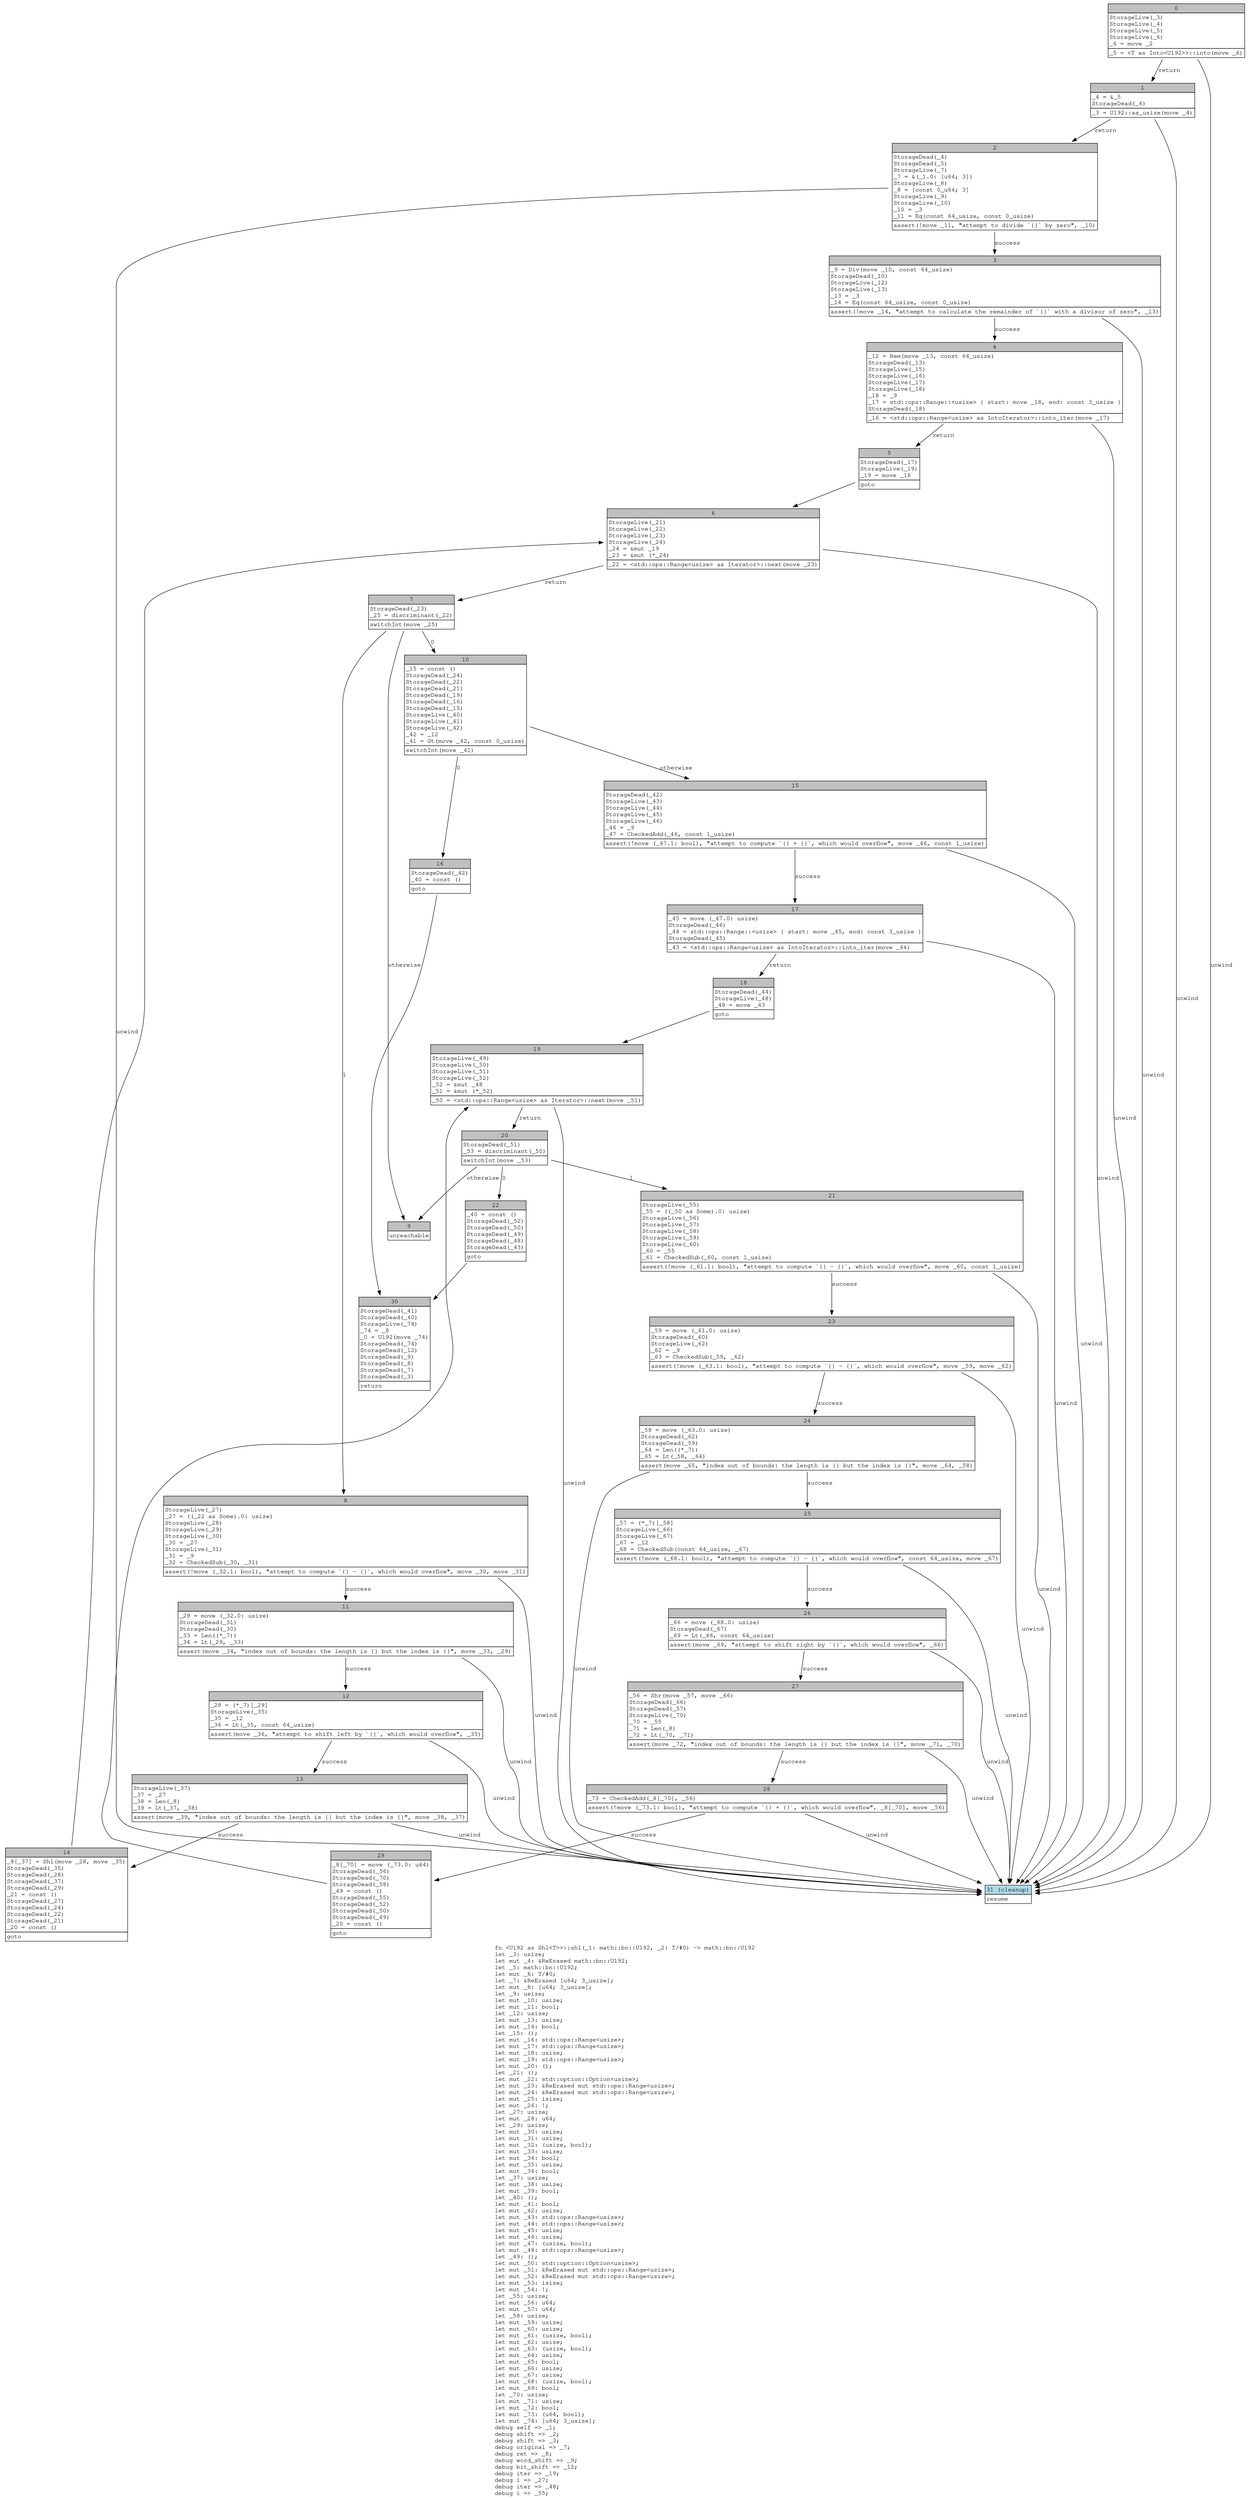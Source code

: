 digraph Mir_0_14642 {
    graph [fontname="Courier, monospace"];
    node [fontname="Courier, monospace"];
    edge [fontname="Courier, monospace"];
    label=<fn &lt;U192 as Shl&lt;T&gt;&gt;::shl(_1: math::bn::U192, _2: T/#0) -&gt; math::bn::U192<br align="left"/>let _3: usize;<br align="left"/>let mut _4: &amp;ReErased math::bn::U192;<br align="left"/>let _5: math::bn::U192;<br align="left"/>let mut _6: T/#0;<br align="left"/>let _7: &amp;ReErased [u64; 3_usize];<br align="left"/>let mut _8: [u64; 3_usize];<br align="left"/>let _9: usize;<br align="left"/>let mut _10: usize;<br align="left"/>let mut _11: bool;<br align="left"/>let _12: usize;<br align="left"/>let mut _13: usize;<br align="left"/>let mut _14: bool;<br align="left"/>let _15: ();<br align="left"/>let mut _16: std::ops::Range&lt;usize&gt;;<br align="left"/>let mut _17: std::ops::Range&lt;usize&gt;;<br align="left"/>let mut _18: usize;<br align="left"/>let mut _19: std::ops::Range&lt;usize&gt;;<br align="left"/>let mut _20: ();<br align="left"/>let _21: ();<br align="left"/>let mut _22: std::option::Option&lt;usize&gt;;<br align="left"/>let mut _23: &amp;ReErased mut std::ops::Range&lt;usize&gt;;<br align="left"/>let mut _24: &amp;ReErased mut std::ops::Range&lt;usize&gt;;<br align="left"/>let mut _25: isize;<br align="left"/>let mut _26: !;<br align="left"/>let _27: usize;<br align="left"/>let mut _28: u64;<br align="left"/>let _29: usize;<br align="left"/>let mut _30: usize;<br align="left"/>let mut _31: usize;<br align="left"/>let mut _32: (usize, bool);<br align="left"/>let mut _33: usize;<br align="left"/>let mut _34: bool;<br align="left"/>let mut _35: usize;<br align="left"/>let mut _36: bool;<br align="left"/>let _37: usize;<br align="left"/>let mut _38: usize;<br align="left"/>let mut _39: bool;<br align="left"/>let _40: ();<br align="left"/>let mut _41: bool;<br align="left"/>let mut _42: usize;<br align="left"/>let mut _43: std::ops::Range&lt;usize&gt;;<br align="left"/>let mut _44: std::ops::Range&lt;usize&gt;;<br align="left"/>let mut _45: usize;<br align="left"/>let mut _46: usize;<br align="left"/>let mut _47: (usize, bool);<br align="left"/>let mut _48: std::ops::Range&lt;usize&gt;;<br align="left"/>let _49: ();<br align="left"/>let mut _50: std::option::Option&lt;usize&gt;;<br align="left"/>let mut _51: &amp;ReErased mut std::ops::Range&lt;usize&gt;;<br align="left"/>let mut _52: &amp;ReErased mut std::ops::Range&lt;usize&gt;;<br align="left"/>let mut _53: isize;<br align="left"/>let mut _54: !;<br align="left"/>let _55: usize;<br align="left"/>let mut _56: u64;<br align="left"/>let mut _57: u64;<br align="left"/>let _58: usize;<br align="left"/>let mut _59: usize;<br align="left"/>let mut _60: usize;<br align="left"/>let mut _61: (usize, bool);<br align="left"/>let mut _62: usize;<br align="left"/>let mut _63: (usize, bool);<br align="left"/>let mut _64: usize;<br align="left"/>let mut _65: bool;<br align="left"/>let mut _66: usize;<br align="left"/>let mut _67: usize;<br align="left"/>let mut _68: (usize, bool);<br align="left"/>let mut _69: bool;<br align="left"/>let _70: usize;<br align="left"/>let mut _71: usize;<br align="left"/>let mut _72: bool;<br align="left"/>let mut _73: (u64, bool);<br align="left"/>let mut _74: [u64; 3_usize];<br align="left"/>debug self =&gt; _1;<br align="left"/>debug shift =&gt; _2;<br align="left"/>debug shift =&gt; _3;<br align="left"/>debug original =&gt; _7;<br align="left"/>debug ret =&gt; _8;<br align="left"/>debug word_shift =&gt; _9;<br align="left"/>debug bit_shift =&gt; _12;<br align="left"/>debug iter =&gt; _19;<br align="left"/>debug i =&gt; _27;<br align="left"/>debug iter =&gt; _48;<br align="left"/>debug i =&gt; _55;<br align="left"/>>;
    bb0__0_14642 [shape="none", label=<<table border="0" cellborder="1" cellspacing="0"><tr><td bgcolor="gray" align="center" colspan="1">0</td></tr><tr><td align="left" balign="left">StorageLive(_3)<br/>StorageLive(_4)<br/>StorageLive(_5)<br/>StorageLive(_6)<br/>_6 = move _2<br/></td></tr><tr><td align="left">_5 = &lt;T as Into&lt;U192&gt;&gt;::into(move _6)</td></tr></table>>];
    bb1__0_14642 [shape="none", label=<<table border="0" cellborder="1" cellspacing="0"><tr><td bgcolor="gray" align="center" colspan="1">1</td></tr><tr><td align="left" balign="left">_4 = &amp;_5<br/>StorageDead(_6)<br/></td></tr><tr><td align="left">_3 = U192::as_usize(move _4)</td></tr></table>>];
    bb2__0_14642 [shape="none", label=<<table border="0" cellborder="1" cellspacing="0"><tr><td bgcolor="gray" align="center" colspan="1">2</td></tr><tr><td align="left" balign="left">StorageDead(_4)<br/>StorageDead(_5)<br/>StorageLive(_7)<br/>_7 = &amp;(_1.0: [u64; 3])<br/>StorageLive(_8)<br/>_8 = [const 0_u64; 3]<br/>StorageLive(_9)<br/>StorageLive(_10)<br/>_10 = _3<br/>_11 = Eq(const 64_usize, const 0_usize)<br/></td></tr><tr><td align="left">assert(!move _11, &quot;attempt to divide `{}` by zero&quot;, _10)</td></tr></table>>];
    bb3__0_14642 [shape="none", label=<<table border="0" cellborder="1" cellspacing="0"><tr><td bgcolor="gray" align="center" colspan="1">3</td></tr><tr><td align="left" balign="left">_9 = Div(move _10, const 64_usize)<br/>StorageDead(_10)<br/>StorageLive(_12)<br/>StorageLive(_13)<br/>_13 = _3<br/>_14 = Eq(const 64_usize, const 0_usize)<br/></td></tr><tr><td align="left">assert(!move _14, &quot;attempt to calculate the remainder of `{}` with a divisor of zero&quot;, _13)</td></tr></table>>];
    bb4__0_14642 [shape="none", label=<<table border="0" cellborder="1" cellspacing="0"><tr><td bgcolor="gray" align="center" colspan="1">4</td></tr><tr><td align="left" balign="left">_12 = Rem(move _13, const 64_usize)<br/>StorageDead(_13)<br/>StorageLive(_15)<br/>StorageLive(_16)<br/>StorageLive(_17)<br/>StorageLive(_18)<br/>_18 = _9<br/>_17 = std::ops::Range::&lt;usize&gt; { start: move _18, end: const 3_usize }<br/>StorageDead(_18)<br/></td></tr><tr><td align="left">_16 = &lt;std::ops::Range&lt;usize&gt; as IntoIterator&gt;::into_iter(move _17)</td></tr></table>>];
    bb5__0_14642 [shape="none", label=<<table border="0" cellborder="1" cellspacing="0"><tr><td bgcolor="gray" align="center" colspan="1">5</td></tr><tr><td align="left" balign="left">StorageDead(_17)<br/>StorageLive(_19)<br/>_19 = move _16<br/></td></tr><tr><td align="left">goto</td></tr></table>>];
    bb6__0_14642 [shape="none", label=<<table border="0" cellborder="1" cellspacing="0"><tr><td bgcolor="gray" align="center" colspan="1">6</td></tr><tr><td align="left" balign="left">StorageLive(_21)<br/>StorageLive(_22)<br/>StorageLive(_23)<br/>StorageLive(_24)<br/>_24 = &amp;mut _19<br/>_23 = &amp;mut (*_24)<br/></td></tr><tr><td align="left">_22 = &lt;std::ops::Range&lt;usize&gt; as Iterator&gt;::next(move _23)</td></tr></table>>];
    bb7__0_14642 [shape="none", label=<<table border="0" cellborder="1" cellspacing="0"><tr><td bgcolor="gray" align="center" colspan="1">7</td></tr><tr><td align="left" balign="left">StorageDead(_23)<br/>_25 = discriminant(_22)<br/></td></tr><tr><td align="left">switchInt(move _25)</td></tr></table>>];
    bb8__0_14642 [shape="none", label=<<table border="0" cellborder="1" cellspacing="0"><tr><td bgcolor="gray" align="center" colspan="1">8</td></tr><tr><td align="left" balign="left">StorageLive(_27)<br/>_27 = ((_22 as Some).0: usize)<br/>StorageLive(_28)<br/>StorageLive(_29)<br/>StorageLive(_30)<br/>_30 = _27<br/>StorageLive(_31)<br/>_31 = _9<br/>_32 = CheckedSub(_30, _31)<br/></td></tr><tr><td align="left">assert(!move (_32.1: bool), &quot;attempt to compute `{} - {}`, which would overflow&quot;, move _30, move _31)</td></tr></table>>];
    bb9__0_14642 [shape="none", label=<<table border="0" cellborder="1" cellspacing="0"><tr><td bgcolor="gray" align="center" colspan="1">9</td></tr><tr><td align="left">unreachable</td></tr></table>>];
    bb10__0_14642 [shape="none", label=<<table border="0" cellborder="1" cellspacing="0"><tr><td bgcolor="gray" align="center" colspan="1">10</td></tr><tr><td align="left" balign="left">_15 = const ()<br/>StorageDead(_24)<br/>StorageDead(_22)<br/>StorageDead(_21)<br/>StorageDead(_19)<br/>StorageDead(_16)<br/>StorageDead(_15)<br/>StorageLive(_40)<br/>StorageLive(_41)<br/>StorageLive(_42)<br/>_42 = _12<br/>_41 = Gt(move _42, const 0_usize)<br/></td></tr><tr><td align="left">switchInt(move _41)</td></tr></table>>];
    bb11__0_14642 [shape="none", label=<<table border="0" cellborder="1" cellspacing="0"><tr><td bgcolor="gray" align="center" colspan="1">11</td></tr><tr><td align="left" balign="left">_29 = move (_32.0: usize)<br/>StorageDead(_31)<br/>StorageDead(_30)<br/>_33 = Len((*_7))<br/>_34 = Lt(_29, _33)<br/></td></tr><tr><td align="left">assert(move _34, &quot;index out of bounds: the length is {} but the index is {}&quot;, move _33, _29)</td></tr></table>>];
    bb12__0_14642 [shape="none", label=<<table border="0" cellborder="1" cellspacing="0"><tr><td bgcolor="gray" align="center" colspan="1">12</td></tr><tr><td align="left" balign="left">_28 = (*_7)[_29]<br/>StorageLive(_35)<br/>_35 = _12<br/>_36 = Lt(_35, const 64_usize)<br/></td></tr><tr><td align="left">assert(move _36, &quot;attempt to shift left by `{}`, which would overflow&quot;, _35)</td></tr></table>>];
    bb13__0_14642 [shape="none", label=<<table border="0" cellborder="1" cellspacing="0"><tr><td bgcolor="gray" align="center" colspan="1">13</td></tr><tr><td align="left" balign="left">StorageLive(_37)<br/>_37 = _27<br/>_38 = Len(_8)<br/>_39 = Lt(_37, _38)<br/></td></tr><tr><td align="left">assert(move _39, &quot;index out of bounds: the length is {} but the index is {}&quot;, move _38, _37)</td></tr></table>>];
    bb14__0_14642 [shape="none", label=<<table border="0" cellborder="1" cellspacing="0"><tr><td bgcolor="gray" align="center" colspan="1">14</td></tr><tr><td align="left" balign="left">_8[_37] = Shl(move _28, move _35)<br/>StorageDead(_35)<br/>StorageDead(_28)<br/>StorageDead(_37)<br/>StorageDead(_29)<br/>_21 = const ()<br/>StorageDead(_27)<br/>StorageDead(_24)<br/>StorageDead(_22)<br/>StorageDead(_21)<br/>_20 = const ()<br/></td></tr><tr><td align="left">goto</td></tr></table>>];
    bb15__0_14642 [shape="none", label=<<table border="0" cellborder="1" cellspacing="0"><tr><td bgcolor="gray" align="center" colspan="1">15</td></tr><tr><td align="left" balign="left">StorageDead(_42)<br/>StorageLive(_43)<br/>StorageLive(_44)<br/>StorageLive(_45)<br/>StorageLive(_46)<br/>_46 = _9<br/>_47 = CheckedAdd(_46, const 1_usize)<br/></td></tr><tr><td align="left">assert(!move (_47.1: bool), &quot;attempt to compute `{} + {}`, which would overflow&quot;, move _46, const 1_usize)</td></tr></table>>];
    bb16__0_14642 [shape="none", label=<<table border="0" cellborder="1" cellspacing="0"><tr><td bgcolor="gray" align="center" colspan="1">16</td></tr><tr><td align="left" balign="left">StorageDead(_42)<br/>_40 = const ()<br/></td></tr><tr><td align="left">goto</td></tr></table>>];
    bb17__0_14642 [shape="none", label=<<table border="0" cellborder="1" cellspacing="0"><tr><td bgcolor="gray" align="center" colspan="1">17</td></tr><tr><td align="left" balign="left">_45 = move (_47.0: usize)<br/>StorageDead(_46)<br/>_44 = std::ops::Range::&lt;usize&gt; { start: move _45, end: const 3_usize }<br/>StorageDead(_45)<br/></td></tr><tr><td align="left">_43 = &lt;std::ops::Range&lt;usize&gt; as IntoIterator&gt;::into_iter(move _44)</td></tr></table>>];
    bb18__0_14642 [shape="none", label=<<table border="0" cellborder="1" cellspacing="0"><tr><td bgcolor="gray" align="center" colspan="1">18</td></tr><tr><td align="left" balign="left">StorageDead(_44)<br/>StorageLive(_48)<br/>_48 = move _43<br/></td></tr><tr><td align="left">goto</td></tr></table>>];
    bb19__0_14642 [shape="none", label=<<table border="0" cellborder="1" cellspacing="0"><tr><td bgcolor="gray" align="center" colspan="1">19</td></tr><tr><td align="left" balign="left">StorageLive(_49)<br/>StorageLive(_50)<br/>StorageLive(_51)<br/>StorageLive(_52)<br/>_52 = &amp;mut _48<br/>_51 = &amp;mut (*_52)<br/></td></tr><tr><td align="left">_50 = &lt;std::ops::Range&lt;usize&gt; as Iterator&gt;::next(move _51)</td></tr></table>>];
    bb20__0_14642 [shape="none", label=<<table border="0" cellborder="1" cellspacing="0"><tr><td bgcolor="gray" align="center" colspan="1">20</td></tr><tr><td align="left" balign="left">StorageDead(_51)<br/>_53 = discriminant(_50)<br/></td></tr><tr><td align="left">switchInt(move _53)</td></tr></table>>];
    bb21__0_14642 [shape="none", label=<<table border="0" cellborder="1" cellspacing="0"><tr><td bgcolor="gray" align="center" colspan="1">21</td></tr><tr><td align="left" balign="left">StorageLive(_55)<br/>_55 = ((_50 as Some).0: usize)<br/>StorageLive(_56)<br/>StorageLive(_57)<br/>StorageLive(_58)<br/>StorageLive(_59)<br/>StorageLive(_60)<br/>_60 = _55<br/>_61 = CheckedSub(_60, const 1_usize)<br/></td></tr><tr><td align="left">assert(!move (_61.1: bool), &quot;attempt to compute `{} - {}`, which would overflow&quot;, move _60, const 1_usize)</td></tr></table>>];
    bb22__0_14642 [shape="none", label=<<table border="0" cellborder="1" cellspacing="0"><tr><td bgcolor="gray" align="center" colspan="1">22</td></tr><tr><td align="left" balign="left">_40 = const ()<br/>StorageDead(_52)<br/>StorageDead(_50)<br/>StorageDead(_49)<br/>StorageDead(_48)<br/>StorageDead(_43)<br/></td></tr><tr><td align="left">goto</td></tr></table>>];
    bb23__0_14642 [shape="none", label=<<table border="0" cellborder="1" cellspacing="0"><tr><td bgcolor="gray" align="center" colspan="1">23</td></tr><tr><td align="left" balign="left">_59 = move (_61.0: usize)<br/>StorageDead(_60)<br/>StorageLive(_62)<br/>_62 = _9<br/>_63 = CheckedSub(_59, _62)<br/></td></tr><tr><td align="left">assert(!move (_63.1: bool), &quot;attempt to compute `{} - {}`, which would overflow&quot;, move _59, move _62)</td></tr></table>>];
    bb24__0_14642 [shape="none", label=<<table border="0" cellborder="1" cellspacing="0"><tr><td bgcolor="gray" align="center" colspan="1">24</td></tr><tr><td align="left" balign="left">_58 = move (_63.0: usize)<br/>StorageDead(_62)<br/>StorageDead(_59)<br/>_64 = Len((*_7))<br/>_65 = Lt(_58, _64)<br/></td></tr><tr><td align="left">assert(move _65, &quot;index out of bounds: the length is {} but the index is {}&quot;, move _64, _58)</td></tr></table>>];
    bb25__0_14642 [shape="none", label=<<table border="0" cellborder="1" cellspacing="0"><tr><td bgcolor="gray" align="center" colspan="1">25</td></tr><tr><td align="left" balign="left">_57 = (*_7)[_58]<br/>StorageLive(_66)<br/>StorageLive(_67)<br/>_67 = _12<br/>_68 = CheckedSub(const 64_usize, _67)<br/></td></tr><tr><td align="left">assert(!move (_68.1: bool), &quot;attempt to compute `{} - {}`, which would overflow&quot;, const 64_usize, move _67)</td></tr></table>>];
    bb26__0_14642 [shape="none", label=<<table border="0" cellborder="1" cellspacing="0"><tr><td bgcolor="gray" align="center" colspan="1">26</td></tr><tr><td align="left" balign="left">_66 = move (_68.0: usize)<br/>StorageDead(_67)<br/>_69 = Lt(_66, const 64_usize)<br/></td></tr><tr><td align="left">assert(move _69, &quot;attempt to shift right by `{}`, which would overflow&quot;, _66)</td></tr></table>>];
    bb27__0_14642 [shape="none", label=<<table border="0" cellborder="1" cellspacing="0"><tr><td bgcolor="gray" align="center" colspan="1">27</td></tr><tr><td align="left" balign="left">_56 = Shr(move _57, move _66)<br/>StorageDead(_66)<br/>StorageDead(_57)<br/>StorageLive(_70)<br/>_70 = _55<br/>_71 = Len(_8)<br/>_72 = Lt(_70, _71)<br/></td></tr><tr><td align="left">assert(move _72, &quot;index out of bounds: the length is {} but the index is {}&quot;, move _71, _70)</td></tr></table>>];
    bb28__0_14642 [shape="none", label=<<table border="0" cellborder="1" cellspacing="0"><tr><td bgcolor="gray" align="center" colspan="1">28</td></tr><tr><td align="left" balign="left">_73 = CheckedAdd(_8[_70], _56)<br/></td></tr><tr><td align="left">assert(!move (_73.1: bool), &quot;attempt to compute `{} + {}`, which would overflow&quot;, _8[_70], move _56)</td></tr></table>>];
    bb29__0_14642 [shape="none", label=<<table border="0" cellborder="1" cellspacing="0"><tr><td bgcolor="gray" align="center" colspan="1">29</td></tr><tr><td align="left" balign="left">_8[_70] = move (_73.0: u64)<br/>StorageDead(_56)<br/>StorageDead(_70)<br/>StorageDead(_58)<br/>_49 = const ()<br/>StorageDead(_55)<br/>StorageDead(_52)<br/>StorageDead(_50)<br/>StorageDead(_49)<br/>_20 = const ()<br/></td></tr><tr><td align="left">goto</td></tr></table>>];
    bb30__0_14642 [shape="none", label=<<table border="0" cellborder="1" cellspacing="0"><tr><td bgcolor="gray" align="center" colspan="1">30</td></tr><tr><td align="left" balign="left">StorageDead(_41)<br/>StorageDead(_40)<br/>StorageLive(_74)<br/>_74 = _8<br/>_0 = U192(move _74)<br/>StorageDead(_74)<br/>StorageDead(_12)<br/>StorageDead(_9)<br/>StorageDead(_8)<br/>StorageDead(_7)<br/>StorageDead(_3)<br/></td></tr><tr><td align="left">return</td></tr></table>>];
    bb31__0_14642 [shape="none", label=<<table border="0" cellborder="1" cellspacing="0"><tr><td bgcolor="lightblue" align="center" colspan="1">31 (cleanup)</td></tr><tr><td align="left">resume</td></tr></table>>];
    bb0__0_14642 -> bb1__0_14642 [label="return"];
    bb0__0_14642 -> bb31__0_14642 [label="unwind"];
    bb1__0_14642 -> bb2__0_14642 [label="return"];
    bb1__0_14642 -> bb31__0_14642 [label="unwind"];
    bb2__0_14642 -> bb3__0_14642 [label="success"];
    bb2__0_14642 -> bb31__0_14642 [label="unwind"];
    bb3__0_14642 -> bb4__0_14642 [label="success"];
    bb3__0_14642 -> bb31__0_14642 [label="unwind"];
    bb4__0_14642 -> bb5__0_14642 [label="return"];
    bb4__0_14642 -> bb31__0_14642 [label="unwind"];
    bb5__0_14642 -> bb6__0_14642 [label=""];
    bb6__0_14642 -> bb7__0_14642 [label="return"];
    bb6__0_14642 -> bb31__0_14642 [label="unwind"];
    bb7__0_14642 -> bb10__0_14642 [label="0"];
    bb7__0_14642 -> bb8__0_14642 [label="1"];
    bb7__0_14642 -> bb9__0_14642 [label="otherwise"];
    bb8__0_14642 -> bb11__0_14642 [label="success"];
    bb8__0_14642 -> bb31__0_14642 [label="unwind"];
    bb10__0_14642 -> bb16__0_14642 [label="0"];
    bb10__0_14642 -> bb15__0_14642 [label="otherwise"];
    bb11__0_14642 -> bb12__0_14642 [label="success"];
    bb11__0_14642 -> bb31__0_14642 [label="unwind"];
    bb12__0_14642 -> bb13__0_14642 [label="success"];
    bb12__0_14642 -> bb31__0_14642 [label="unwind"];
    bb13__0_14642 -> bb14__0_14642 [label="success"];
    bb13__0_14642 -> bb31__0_14642 [label="unwind"];
    bb14__0_14642 -> bb6__0_14642 [label=""];
    bb15__0_14642 -> bb17__0_14642 [label="success"];
    bb15__0_14642 -> bb31__0_14642 [label="unwind"];
    bb16__0_14642 -> bb30__0_14642 [label=""];
    bb17__0_14642 -> bb18__0_14642 [label="return"];
    bb17__0_14642 -> bb31__0_14642 [label="unwind"];
    bb18__0_14642 -> bb19__0_14642 [label=""];
    bb19__0_14642 -> bb20__0_14642 [label="return"];
    bb19__0_14642 -> bb31__0_14642 [label="unwind"];
    bb20__0_14642 -> bb22__0_14642 [label="0"];
    bb20__0_14642 -> bb21__0_14642 [label="1"];
    bb20__0_14642 -> bb9__0_14642 [label="otherwise"];
    bb21__0_14642 -> bb23__0_14642 [label="success"];
    bb21__0_14642 -> bb31__0_14642 [label="unwind"];
    bb22__0_14642 -> bb30__0_14642 [label=""];
    bb23__0_14642 -> bb24__0_14642 [label="success"];
    bb23__0_14642 -> bb31__0_14642 [label="unwind"];
    bb24__0_14642 -> bb25__0_14642 [label="success"];
    bb24__0_14642 -> bb31__0_14642 [label="unwind"];
    bb25__0_14642 -> bb26__0_14642 [label="success"];
    bb25__0_14642 -> bb31__0_14642 [label="unwind"];
    bb26__0_14642 -> bb27__0_14642 [label="success"];
    bb26__0_14642 -> bb31__0_14642 [label="unwind"];
    bb27__0_14642 -> bb28__0_14642 [label="success"];
    bb27__0_14642 -> bb31__0_14642 [label="unwind"];
    bb28__0_14642 -> bb29__0_14642 [label="success"];
    bb28__0_14642 -> bb31__0_14642 [label="unwind"];
    bb29__0_14642 -> bb19__0_14642 [label=""];
}
